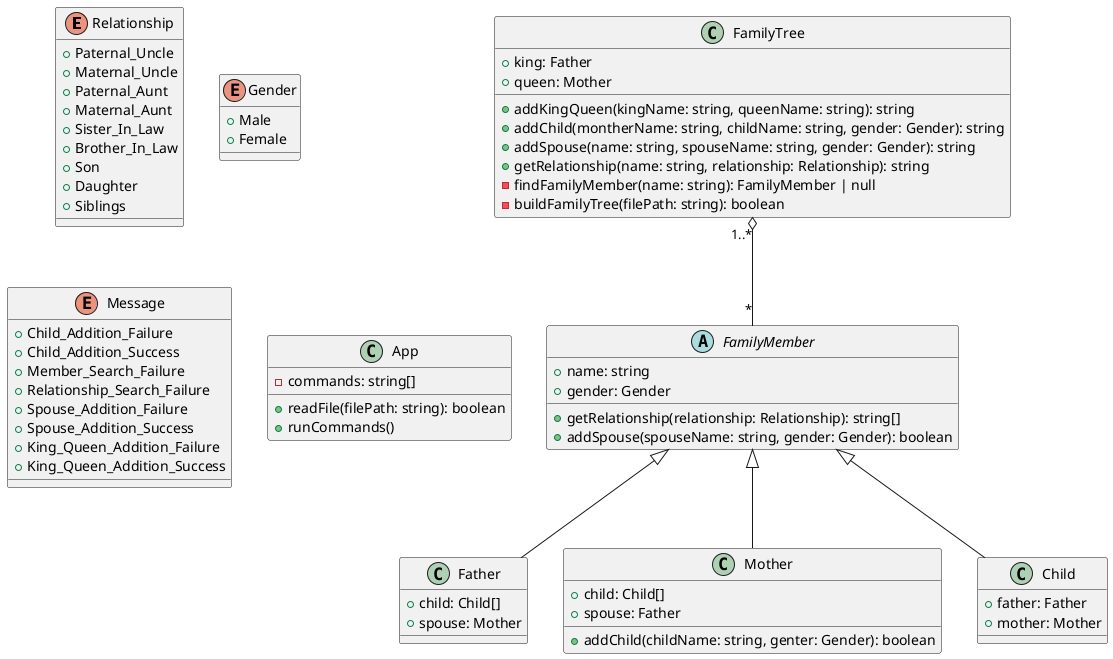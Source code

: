 @startuml class diagram 

enum Relationship {
   +Paternal_Uncle 
   +Maternal_Uncle
   +Paternal_Aunt
   +Maternal_Aunt
   +Sister_In_Law
   +Brother_In_Law
   +Son
   +Daughter
   +Siblings
}

enum Gender {
    +Male
    +Female
}

enum Message {
    +Child_Addition_Failure
    +Child_Addition_Success
    +Member_Search_Failure
    +Relationship_Search_Failure
    +Spouse_Addition_Failure
    +Spouse_Addition_Success
    +King_Queen_Addition_Failure
    +King_Queen_Addition_Success
}

class App {
    -commands: string[]
    +readFile(filePath: string): boolean
    +runCommands()
}

class FamilyTree {
    +king: Father
    +queen: Mother
    +addKingQueen(kingName: string, queenName: string): string
    +addChild(montherName: string, childName: string, gender: Gender): string
    +addSpouse(name: string, spouseName: string, gender: Gender): string
    +getRelationship(name: string, relationship: Relationship): string
    -findFamilyMember(name: string): FamilyMember | null 
    -buildFamilyTree(filePath: string): boolean
}

abstract FamilyMember {
    +name: string
    +gender: Gender
    +getRelationship(relationship: Relationship): string[]
    +addSpouse(spouseName: string, gender: Gender): boolean
}

class Father {
    +child: Child[]
    +spouse: Mother
}

class Mother {
    +child: Child[]
    +spouse: Father 
    +addChild(childName: string, genter: Gender): boolean
}

class Child {
    +father: Father
    +mother: Mother
}

FamilyTree "1..*" o-- "*" FamilyMember

FamilyMember <|-- Father
FamilyMember <|--  Mother
FamilyMember <|--  Child 

@enduml